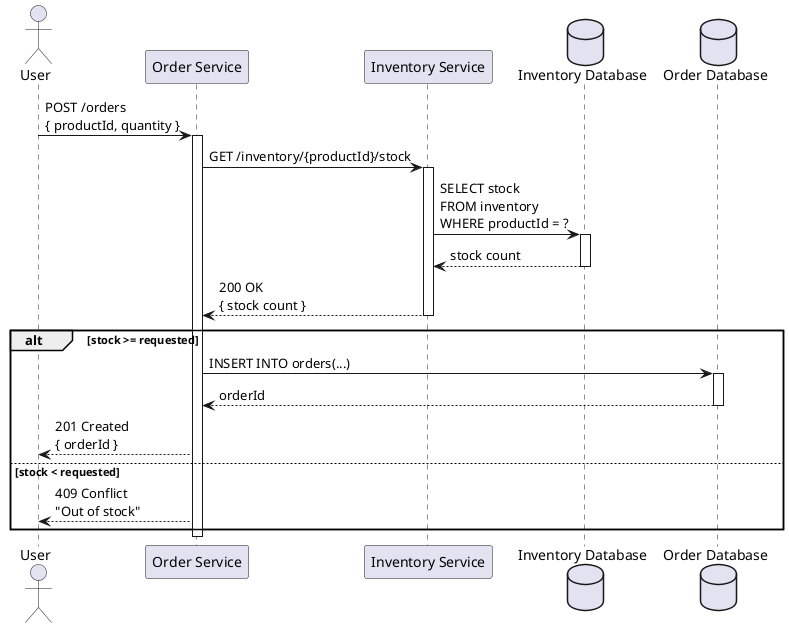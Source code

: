 @startuml
actor User
participant "Order Service" as OrderService
participant "Inventory Service" as InventoryService
database "Inventory Database" as InventoryDB
database "Order Database" as OrderDB

User -> OrderService : POST /orders\n{ productId, quantity }
activate OrderService

OrderService -> InventoryService : GET /inventory/{productId}/stock
activate InventoryService

InventoryService -> InventoryDB : SELECT stock\nFROM inventory\nWHERE productId = ?
activate InventoryDB
InventoryDB --> InventoryService : stock count
deactivate InventoryDB

InventoryService --> OrderService : 200 OK\n{ stock count }
deactivate InventoryService

alt stock >= requested
    OrderService -> OrderDB : INSERT INTO orders(...)
    activate OrderDB
    OrderDB --> OrderService : orderId
    deactivate OrderDB

    OrderService --> User : 201 Created\n{ orderId }
else stock < requested
    OrderService --> User : 409 Conflict\n"Out of stock"
end

deactivate OrderService
@enduml
